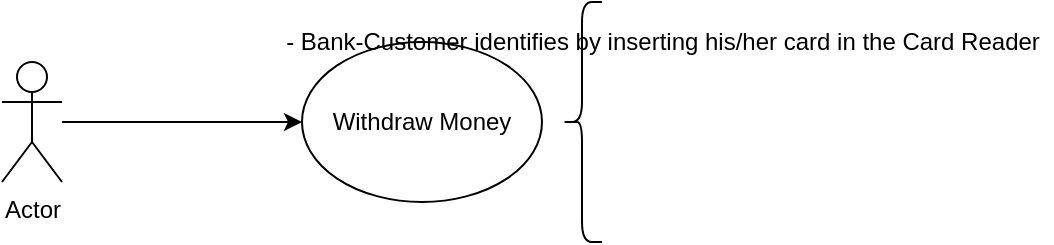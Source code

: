 <mxfile version="14.2.7" type="github" pages="2">
  <diagram id="1ZPGJMuIz8dPiveHe6lE" name="Page-1">
    <mxGraphModel dx="1422" dy="762" grid="1" gridSize="10" guides="1" tooltips="1" connect="1" arrows="1" fold="1" page="1" pageScale="1" pageWidth="850" pageHeight="1100" math="0" shadow="0">
      <root>
        <mxCell id="0" />
        <mxCell id="1" parent="0" />
        <mxCell id="fN8DEdtBdsPqiW0FFyHP-2" value="Actor" style="shape=umlActor;verticalLabelPosition=bottom;verticalAlign=top;html=1;outlineConnect=0;" vertex="1" parent="1">
          <mxGeometry x="90" y="140" width="30" height="60" as="geometry" />
        </mxCell>
        <mxCell id="fN8DEdtBdsPqiW0FFyHP-5" value="Withdraw Money" style="ellipse;whiteSpace=wrap;html=1;" vertex="1" parent="1">
          <mxGeometry x="240" y="130" width="120" height="80" as="geometry" />
        </mxCell>
        <mxCell id="fN8DEdtBdsPqiW0FFyHP-6" value="" style="endArrow=classic;html=1;entryX=0;entryY=0.5;entryDx=0;entryDy=0;" edge="1" parent="1" source="fN8DEdtBdsPqiW0FFyHP-2" target="fN8DEdtBdsPqiW0FFyHP-5">
          <mxGeometry width="50" height="50" relative="1" as="geometry">
            <mxPoint x="420" y="280" as="sourcePoint" />
            <mxPoint x="470" y="230" as="targetPoint" />
          </mxGeometry>
        </mxCell>
        <mxCell id="fN8DEdtBdsPqiW0FFyHP-7" value="" style="shape=curlyBracket;whiteSpace=wrap;html=1;rounded=1;" vertex="1" parent="1">
          <mxGeometry x="370" y="110" width="20" height="120" as="geometry" />
        </mxCell>
        <mxCell id="fN8DEdtBdsPqiW0FFyHP-8" value="- Bank-Customer identifies by inserting his/her card in the Card Reader" style="text;html=1;align=center;verticalAlign=middle;resizable=0;points=[];autosize=1;" vertex="1" parent="1">
          <mxGeometry x="225" y="120" width="390" height="20" as="geometry" />
        </mxCell>
      </root>
    </mxGraphModel>
  </diagram>
  <diagram id="c-KXw_ARLd4D4g8uYa7D" name="Page-2">
    <mxGraphModel dx="1422" dy="762" grid="1" gridSize="10" guides="1" tooltips="1" connect="1" arrows="1" fold="1" page="1" pageScale="1" pageWidth="850" pageHeight="1100" math="0" shadow="0">
      <root>
        <mxCell id="Da5zi6DCgrO4t8-jBRT6-0" />
        <mxCell id="Da5zi6DCgrO4t8-jBRT6-1" parent="Da5zi6DCgrO4t8-jBRT6-0" />
        <mxCell id="Da5zi6DCgrO4t8-jBRT6-2" value="Actor" style="shape=umlActor;verticalLabelPosition=bottom;verticalAlign=top;html=1;outlineConnect=0;" vertex="1" parent="Da5zi6DCgrO4t8-jBRT6-1">
          <mxGeometry x="100" y="200" width="30" height="60" as="geometry" />
        </mxCell>
        <mxCell id="Da5zi6DCgrO4t8-jBRT6-3" value=":Object" style="rounded=0;whiteSpace=wrap;html=1;" vertex="1" parent="Da5zi6DCgrO4t8-jBRT6-1">
          <mxGeometry x="180" y="90" width="120" height="60" as="geometry" />
        </mxCell>
        <mxCell id="Da5zi6DCgrO4t8-jBRT6-4" value=":Object" style="rounded=0;whiteSpace=wrap;html=1;" vertex="1" parent="Da5zi6DCgrO4t8-jBRT6-1">
          <mxGeometry x="390" y="90" width="110" height="60" as="geometry" />
        </mxCell>
        <mxCell id="Da5zi6DCgrO4t8-jBRT6-5" value=":Object" style="rounded=0;whiteSpace=wrap;html=1;" vertex="1" parent="Da5zi6DCgrO4t8-jBRT6-1">
          <mxGeometry x="570" y="90" width="120" height="60" as="geometry" />
        </mxCell>
        <mxCell id="Da5zi6DCgrO4t8-jBRT6-6" value="" style="endArrow=none;dashed=1;html=1;entryX=0.5;entryY=1;entryDx=0;entryDy=0;" edge="1" parent="Da5zi6DCgrO4t8-jBRT6-1" target="Da5zi6DCgrO4t8-jBRT6-3">
          <mxGeometry width="50" height="50" relative="1" as="geometry">
            <mxPoint x="240" y="430" as="sourcePoint" />
            <mxPoint x="450" y="370" as="targetPoint" />
          </mxGeometry>
        </mxCell>
        <mxCell id="Da5zi6DCgrO4t8-jBRT6-7" value="" style="endArrow=none;dashed=1;html=1;entryX=0.5;entryY=1;entryDx=0;entryDy=0;" edge="1" parent="Da5zi6DCgrO4t8-jBRT6-1">
          <mxGeometry width="50" height="50" relative="1" as="geometry">
            <mxPoint x="444.5" y="420" as="sourcePoint" />
            <mxPoint x="444.5" y="140" as="targetPoint" />
          </mxGeometry>
        </mxCell>
        <mxCell id="Da5zi6DCgrO4t8-jBRT6-8" value="" style="endArrow=none;dashed=1;html=1;entryX=0.5;entryY=1;entryDx=0;entryDy=0;" edge="1" parent="Da5zi6DCgrO4t8-jBRT6-1">
          <mxGeometry width="50" height="50" relative="1" as="geometry">
            <mxPoint x="629.5" y="430" as="sourcePoint" />
            <mxPoint x="629.5" y="150" as="targetPoint" />
            <Array as="points" />
          </mxGeometry>
        </mxCell>
        <mxCell id="Da5zi6DCgrO4t8-jBRT6-9" value="" style="endArrow=classic;html=1;" edge="1" parent="Da5zi6DCgrO4t8-jBRT6-1" source="Da5zi6DCgrO4t8-jBRT6-2">
          <mxGeometry width="50" height="50" relative="1" as="geometry">
            <mxPoint x="400" y="420" as="sourcePoint" />
            <mxPoint x="240" y="230" as="targetPoint" />
          </mxGeometry>
        </mxCell>
        <mxCell id="Da5zi6DCgrO4t8-jBRT6-10" value="Use Case Name" style="edgeLabel;html=1;align=center;verticalAlign=middle;resizable=0;points=[];" vertex="1" connectable="0" parent="Da5zi6DCgrO4t8-jBRT6-9">
          <mxGeometry x="-0.382" y="1" relative="1" as="geometry">
            <mxPoint as="offset" />
          </mxGeometry>
        </mxCell>
        <mxCell id="Da5zi6DCgrO4t8-jBRT6-11" value="" style="rounded=0;whiteSpace=wrap;html=1;" vertex="1" parent="Da5zi6DCgrO4t8-jBRT6-1">
          <mxGeometry x="240" y="220" width="10" height="100" as="geometry" />
        </mxCell>
        <mxCell id="Da5zi6DCgrO4t8-jBRT6-12" value="MethodName(params) : RetType" style="endArrow=classic;html=1;exitX=1;exitY=0.5;exitDx=0;exitDy=0;" edge="1" parent="Da5zi6DCgrO4t8-jBRT6-1" source="Da5zi6DCgrO4t8-jBRT6-11">
          <mxGeometry width="50" height="50" relative="1" as="geometry">
            <mxPoint x="400" y="420" as="sourcePoint" />
            <mxPoint x="450" y="270" as="targetPoint" />
          </mxGeometry>
        </mxCell>
        <mxCell id="Da5zi6DCgrO4t8-jBRT6-13" value="Self call" style="endArrow=classic;html=1;" edge="1" parent="Da5zi6DCgrO4t8-jBRT6-1">
          <mxGeometry width="50" height="50" relative="1" as="geometry">
            <mxPoint x="240" y="350" as="sourcePoint" />
            <mxPoint x="240" y="390" as="targetPoint" />
            <Array as="points">
              <mxPoint x="290" y="350" />
              <mxPoint x="290" y="390" />
            </Array>
          </mxGeometry>
        </mxCell>
        <mxCell id="Da5zi6DCgrO4t8-jBRT6-14" value="" style="rounded=0;whiteSpace=wrap;html=1;" vertex="1" parent="Da5zi6DCgrO4t8-jBRT6-1">
          <mxGeometry x="220" y="380" width="20" height="60" as="geometry" />
        </mxCell>
      </root>
    </mxGraphModel>
  </diagram>
</mxfile>
